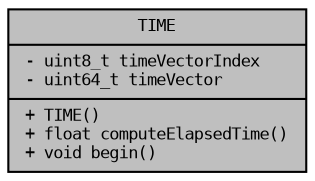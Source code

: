 digraph "TIME"
{
 // LATEX_PDF_SIZE
  bgcolor="transparent";
  edge [fontname="DejaVuSansMono",fontsize="8",labelfontname="DejaVuSansMono",labelfontsize="8"];
  node [fontname="DejaVuSansMono",fontsize="8",shape=record];
  Node1 [label="{TIME\n|- uint8_t timeVectorIndex\l- uint64_t timeVector\l|+  TIME()\l+ float computeElapsedTime()\l+ void begin()\l}",height=0.2,width=0.4,color="black", fillcolor="grey75", style="filled", fontcolor="black",tooltip=" "];
}

